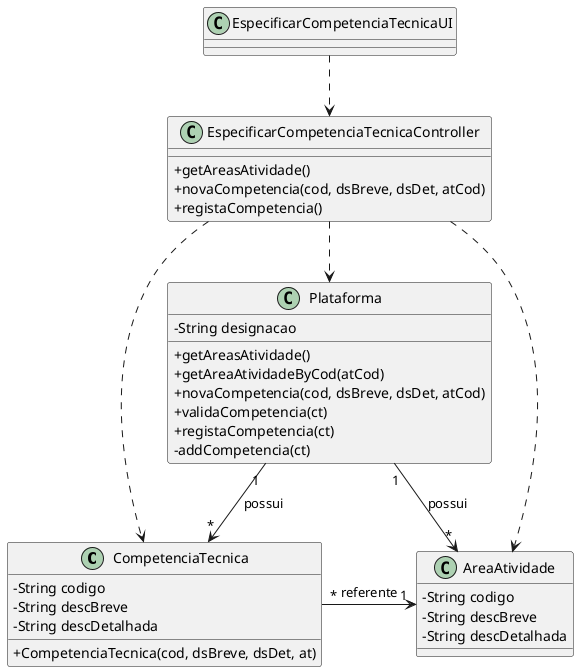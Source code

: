 @startuml
skinparam classAttributeIconSize 0

class CompetenciaTecnica {
  -String codigo
  -String descBreve
  -String descDetalhada
  +CompetenciaTecnica(cod, dsBreve, dsDet, at)
}

class AreaAtividade {
  -String codigo
  -String descBreve
  -String descDetalhada
}

class Plataforma {
  -String designacao
  +getAreasAtividade()
  +getAreaAtividadeByCod(atCod)
  +novaCompetencia(cod, dsBreve, dsDet, atCod)
  +validaCompetencia(ct)
  +registaCompetencia(ct)
  -addCompetencia(ct)
}

class EspecificarCompetenciaTecnicaController {
  +getAreasAtividade()
  +novaCompetencia(cod, dsBreve, dsDet, atCod)
  +registaCompetencia()
}

class EspecificarCompetenciaTecnicaUI {

}

EspecificarCompetenciaTecnicaUI ..> EspecificarCompetenciaTecnicaController
EspecificarCompetenciaTecnicaController ..> Plataforma
EspecificarCompetenciaTecnicaController ..> AreaAtividade
EspecificarCompetenciaTecnicaController ..> CompetenciaTecnica
CompetenciaTecnica "*" -> "1" AreaAtividade : referente
Plataforma "1" --> "*" AreaAtividade : possui
Plataforma "1" --> "*" CompetenciaTecnica : possui


@enduml
